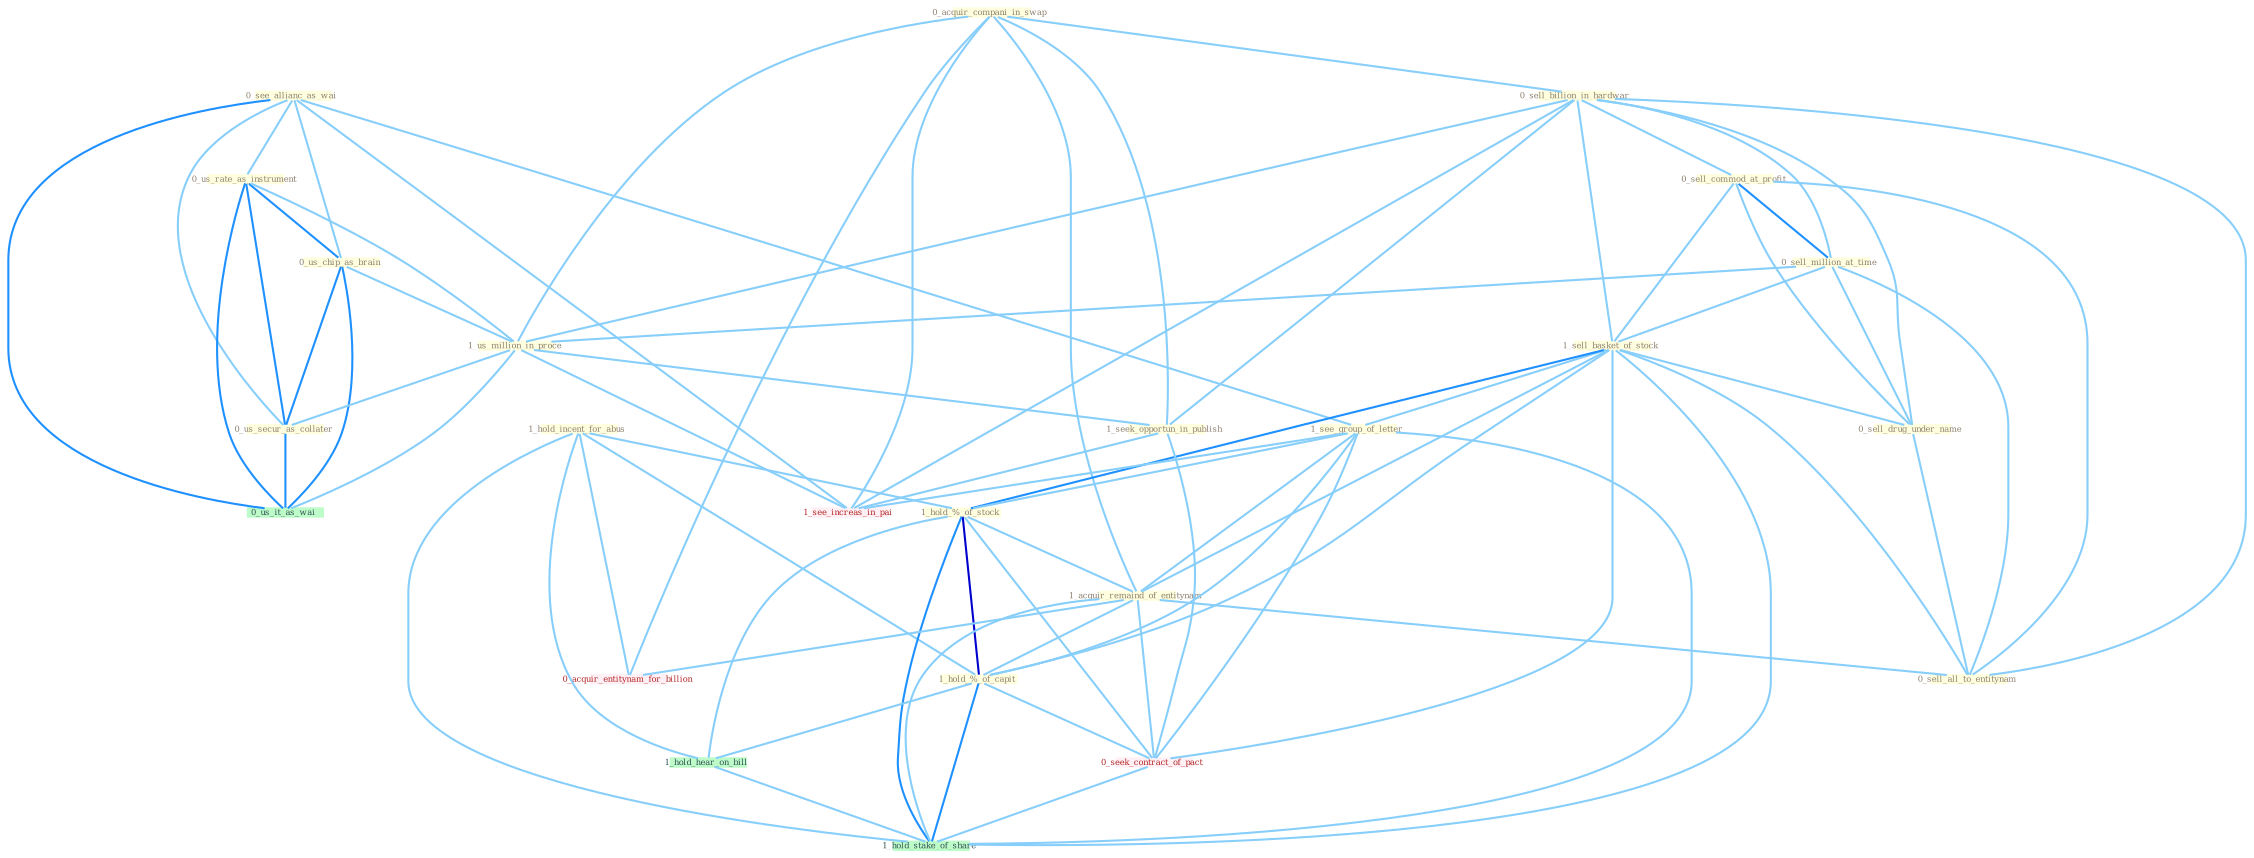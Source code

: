 Graph G{ 
    node
    [shape=polygon,style=filled,width=.5,height=.06,color="#BDFCC9",fixedsize=true,fontsize=4,
    fontcolor="#2f4f4f"];
    {node
    [color="#ffffe0", fontcolor="#8b7d6b"] "0_acquir_compani_in_swap " "0_see_allianc_as_wai " "0_us_rate_as_instrument " "0_sell_billion_in_hardwar " "0_sell_commod_at_profit " "1_hold_incent_for_abus " "0_sell_million_at_time " "1_sell_basket_of_stock " "0_us_chip_as_brain " "1_see_group_of_letter " "1_hold_%_of_stock " "1_us_million_in_proce " "0_sell_drug_under_name " "0_us_secur_as_collater " "1_acquir_remaind_of_entitynam " "0_sell_all_to_entitynam " "1_seek_opportun_in_publish " "1_hold_%_of_capit "}
{node [color="#fff0f5", fontcolor="#b22222"] "0_seek_contract_of_pact " "0_acquir_entitynam_for_billion " "1_see_increas_in_pai "}
edge [color="#B0E2FF"];

	"0_acquir_compani_in_swap " -- "0_sell_billion_in_hardwar " [w="1", color="#87cefa" ];
	"0_acquir_compani_in_swap " -- "1_us_million_in_proce " [w="1", color="#87cefa" ];
	"0_acquir_compani_in_swap " -- "1_acquir_remaind_of_entitynam " [w="1", color="#87cefa" ];
	"0_acquir_compani_in_swap " -- "1_seek_opportun_in_publish " [w="1", color="#87cefa" ];
	"0_acquir_compani_in_swap " -- "0_acquir_entitynam_for_billion " [w="1", color="#87cefa" ];
	"0_acquir_compani_in_swap " -- "1_see_increas_in_pai " [w="1", color="#87cefa" ];
	"0_see_allianc_as_wai " -- "0_us_rate_as_instrument " [w="1", color="#87cefa" ];
	"0_see_allianc_as_wai " -- "0_us_chip_as_brain " [w="1", color="#87cefa" ];
	"0_see_allianc_as_wai " -- "1_see_group_of_letter " [w="1", color="#87cefa" ];
	"0_see_allianc_as_wai " -- "0_us_secur_as_collater " [w="1", color="#87cefa" ];
	"0_see_allianc_as_wai " -- "0_us_it_as_wai " [w="2", color="#1e90ff" , len=0.8];
	"0_see_allianc_as_wai " -- "1_see_increas_in_pai " [w="1", color="#87cefa" ];
	"0_us_rate_as_instrument " -- "0_us_chip_as_brain " [w="2", color="#1e90ff" , len=0.8];
	"0_us_rate_as_instrument " -- "1_us_million_in_proce " [w="1", color="#87cefa" ];
	"0_us_rate_as_instrument " -- "0_us_secur_as_collater " [w="2", color="#1e90ff" , len=0.8];
	"0_us_rate_as_instrument " -- "0_us_it_as_wai " [w="2", color="#1e90ff" , len=0.8];
	"0_sell_billion_in_hardwar " -- "0_sell_commod_at_profit " [w="1", color="#87cefa" ];
	"0_sell_billion_in_hardwar " -- "0_sell_million_at_time " [w="1", color="#87cefa" ];
	"0_sell_billion_in_hardwar " -- "1_sell_basket_of_stock " [w="1", color="#87cefa" ];
	"0_sell_billion_in_hardwar " -- "1_us_million_in_proce " [w="1", color="#87cefa" ];
	"0_sell_billion_in_hardwar " -- "0_sell_drug_under_name " [w="1", color="#87cefa" ];
	"0_sell_billion_in_hardwar " -- "0_sell_all_to_entitynam " [w="1", color="#87cefa" ];
	"0_sell_billion_in_hardwar " -- "1_seek_opportun_in_publish " [w="1", color="#87cefa" ];
	"0_sell_billion_in_hardwar " -- "1_see_increas_in_pai " [w="1", color="#87cefa" ];
	"0_sell_commod_at_profit " -- "0_sell_million_at_time " [w="2", color="#1e90ff" , len=0.8];
	"0_sell_commod_at_profit " -- "1_sell_basket_of_stock " [w="1", color="#87cefa" ];
	"0_sell_commod_at_profit " -- "0_sell_drug_under_name " [w="1", color="#87cefa" ];
	"0_sell_commod_at_profit " -- "0_sell_all_to_entitynam " [w="1", color="#87cefa" ];
	"1_hold_incent_for_abus " -- "1_hold_%_of_stock " [w="1", color="#87cefa" ];
	"1_hold_incent_for_abus " -- "1_hold_%_of_capit " [w="1", color="#87cefa" ];
	"1_hold_incent_for_abus " -- "0_acquir_entitynam_for_billion " [w="1", color="#87cefa" ];
	"1_hold_incent_for_abus " -- "1_hold_hear_on_bill " [w="1", color="#87cefa" ];
	"1_hold_incent_for_abus " -- "1_hold_stake_of_share " [w="1", color="#87cefa" ];
	"0_sell_million_at_time " -- "1_sell_basket_of_stock " [w="1", color="#87cefa" ];
	"0_sell_million_at_time " -- "1_us_million_in_proce " [w="1", color="#87cefa" ];
	"0_sell_million_at_time " -- "0_sell_drug_under_name " [w="1", color="#87cefa" ];
	"0_sell_million_at_time " -- "0_sell_all_to_entitynam " [w="1", color="#87cefa" ];
	"1_sell_basket_of_stock " -- "1_see_group_of_letter " [w="1", color="#87cefa" ];
	"1_sell_basket_of_stock " -- "1_hold_%_of_stock " [w="2", color="#1e90ff" , len=0.8];
	"1_sell_basket_of_stock " -- "0_sell_drug_under_name " [w="1", color="#87cefa" ];
	"1_sell_basket_of_stock " -- "1_acquir_remaind_of_entitynam " [w="1", color="#87cefa" ];
	"1_sell_basket_of_stock " -- "0_sell_all_to_entitynam " [w="1", color="#87cefa" ];
	"1_sell_basket_of_stock " -- "1_hold_%_of_capit " [w="1", color="#87cefa" ];
	"1_sell_basket_of_stock " -- "0_seek_contract_of_pact " [w="1", color="#87cefa" ];
	"1_sell_basket_of_stock " -- "1_hold_stake_of_share " [w="1", color="#87cefa" ];
	"0_us_chip_as_brain " -- "1_us_million_in_proce " [w="1", color="#87cefa" ];
	"0_us_chip_as_brain " -- "0_us_secur_as_collater " [w="2", color="#1e90ff" , len=0.8];
	"0_us_chip_as_brain " -- "0_us_it_as_wai " [w="2", color="#1e90ff" , len=0.8];
	"1_see_group_of_letter " -- "1_hold_%_of_stock " [w="1", color="#87cefa" ];
	"1_see_group_of_letter " -- "1_acquir_remaind_of_entitynam " [w="1", color="#87cefa" ];
	"1_see_group_of_letter " -- "1_hold_%_of_capit " [w="1", color="#87cefa" ];
	"1_see_group_of_letter " -- "0_seek_contract_of_pact " [w="1", color="#87cefa" ];
	"1_see_group_of_letter " -- "1_see_increas_in_pai " [w="1", color="#87cefa" ];
	"1_see_group_of_letter " -- "1_hold_stake_of_share " [w="1", color="#87cefa" ];
	"1_hold_%_of_stock " -- "1_acquir_remaind_of_entitynam " [w="1", color="#87cefa" ];
	"1_hold_%_of_stock " -- "1_hold_%_of_capit " [w="3", color="#0000cd" , len=0.6];
	"1_hold_%_of_stock " -- "0_seek_contract_of_pact " [w="1", color="#87cefa" ];
	"1_hold_%_of_stock " -- "1_hold_hear_on_bill " [w="1", color="#87cefa" ];
	"1_hold_%_of_stock " -- "1_hold_stake_of_share " [w="2", color="#1e90ff" , len=0.8];
	"1_us_million_in_proce " -- "0_us_secur_as_collater " [w="1", color="#87cefa" ];
	"1_us_million_in_proce " -- "1_seek_opportun_in_publish " [w="1", color="#87cefa" ];
	"1_us_million_in_proce " -- "0_us_it_as_wai " [w="1", color="#87cefa" ];
	"1_us_million_in_proce " -- "1_see_increas_in_pai " [w="1", color="#87cefa" ];
	"0_sell_drug_under_name " -- "0_sell_all_to_entitynam " [w="1", color="#87cefa" ];
	"0_us_secur_as_collater " -- "0_us_it_as_wai " [w="2", color="#1e90ff" , len=0.8];
	"1_acquir_remaind_of_entitynam " -- "0_sell_all_to_entitynam " [w="1", color="#87cefa" ];
	"1_acquir_remaind_of_entitynam " -- "1_hold_%_of_capit " [w="1", color="#87cefa" ];
	"1_acquir_remaind_of_entitynam " -- "0_seek_contract_of_pact " [w="1", color="#87cefa" ];
	"1_acquir_remaind_of_entitynam " -- "0_acquir_entitynam_for_billion " [w="1", color="#87cefa" ];
	"1_acquir_remaind_of_entitynam " -- "1_hold_stake_of_share " [w="1", color="#87cefa" ];
	"1_seek_opportun_in_publish " -- "0_seek_contract_of_pact " [w="1", color="#87cefa" ];
	"1_seek_opportun_in_publish " -- "1_see_increas_in_pai " [w="1", color="#87cefa" ];
	"1_hold_%_of_capit " -- "0_seek_contract_of_pact " [w="1", color="#87cefa" ];
	"1_hold_%_of_capit " -- "1_hold_hear_on_bill " [w="1", color="#87cefa" ];
	"1_hold_%_of_capit " -- "1_hold_stake_of_share " [w="2", color="#1e90ff" , len=0.8];
	"0_seek_contract_of_pact " -- "1_hold_stake_of_share " [w="1", color="#87cefa" ];
	"1_hold_hear_on_bill " -- "1_hold_stake_of_share " [w="1", color="#87cefa" ];
}